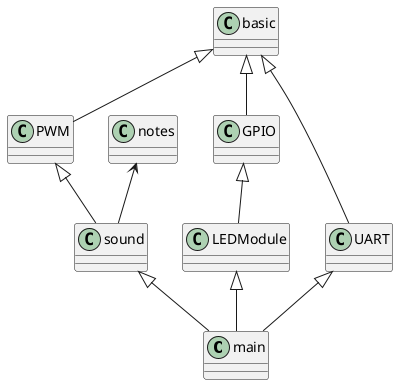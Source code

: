 @startuml

class main
class LEDModule
class GPIO
class UART
class sound
class notes
class PWM
class basic

main -u-|> LEDModule
main -u-|> UART
main -u-|> sound
LEDModule -u-|> GPIO
GPIO -u-|> basic
UART -u-|> basic
sound -u-> notes
sound -u-|> PWM
PWM -u-|> basic

@enduml